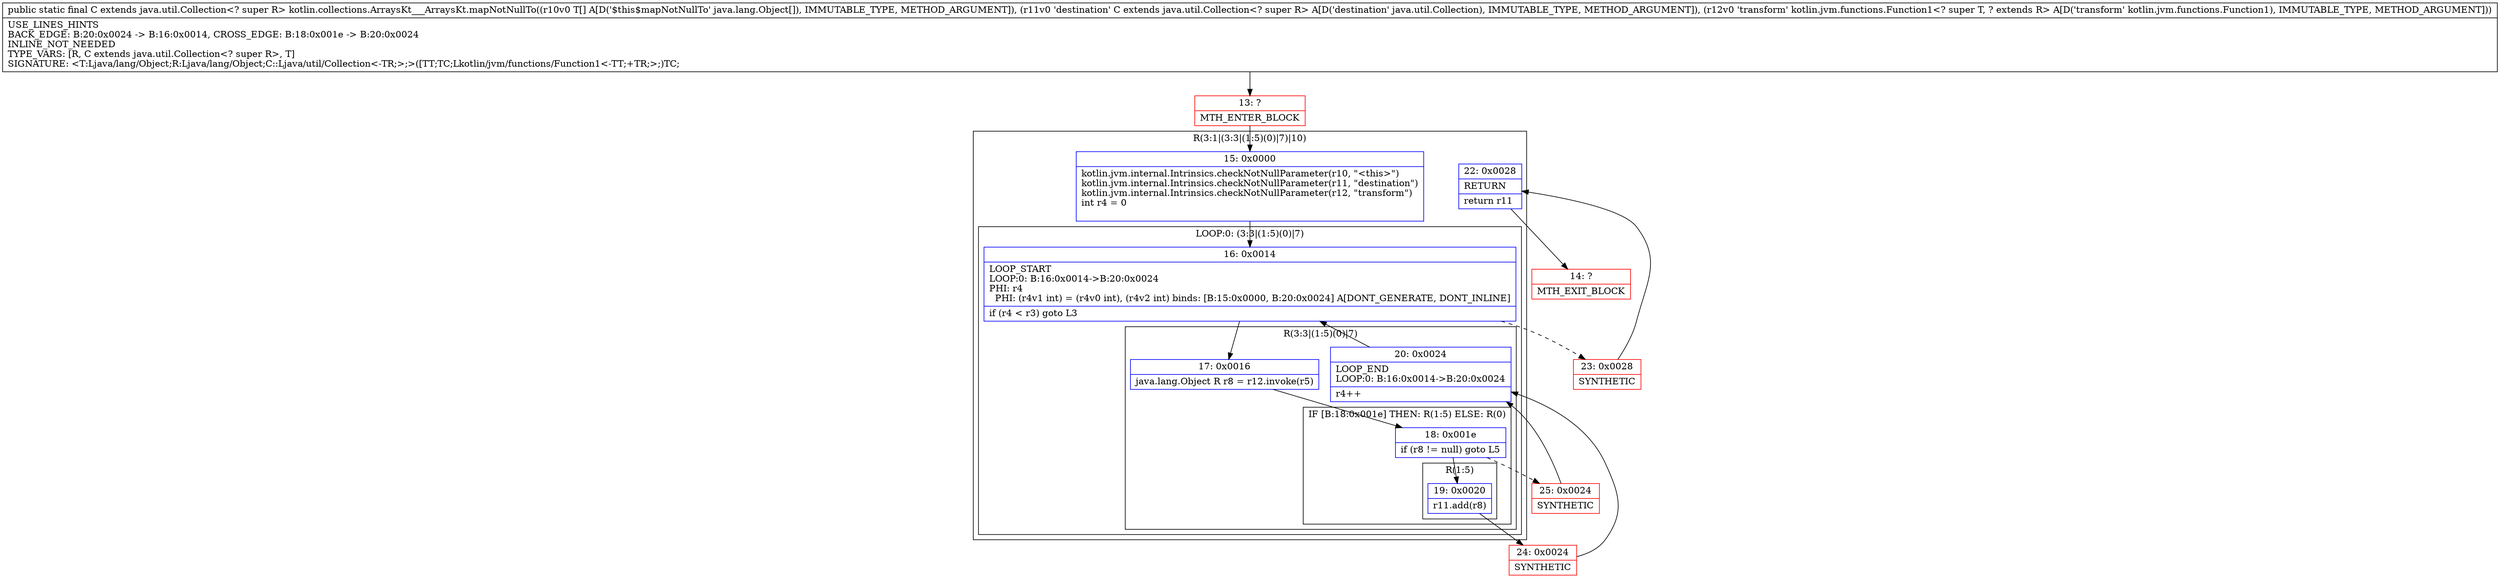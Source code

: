 digraph "CFG forkotlin.collections.ArraysKt___ArraysKt.mapNotNullTo([Ljava\/lang\/Object;Ljava\/util\/Collection;Lkotlin\/jvm\/functions\/Function1;)Ljava\/util\/Collection;" {
subgraph cluster_Region_1312422908 {
label = "R(3:1|(3:3|(1:5)(0)|7)|10)";
node [shape=record,color=blue];
Node_15 [shape=record,label="{15\:\ 0x0000|kotlin.jvm.internal.Intrinsics.checkNotNullParameter(r10, \"\<this\>\")\lkotlin.jvm.internal.Intrinsics.checkNotNullParameter(r11, \"destination\")\lkotlin.jvm.internal.Intrinsics.checkNotNullParameter(r12, \"transform\")\lint r4 = 0\l\l}"];
subgraph cluster_LoopRegion_1926728746 {
label = "LOOP:0: (3:3|(1:5)(0)|7)";
node [shape=record,color=blue];
Node_16 [shape=record,label="{16\:\ 0x0014|LOOP_START\lLOOP:0: B:16:0x0014\-\>B:20:0x0024\lPHI: r4 \l  PHI: (r4v1 int) = (r4v0 int), (r4v2 int) binds: [B:15:0x0000, B:20:0x0024] A[DONT_GENERATE, DONT_INLINE]\l|if (r4 \< r3) goto L3\l}"];
subgraph cluster_Region_1795705881 {
label = "R(3:3|(1:5)(0)|7)";
node [shape=record,color=blue];
Node_17 [shape=record,label="{17\:\ 0x0016|java.lang.Object R r8 = r12.invoke(r5)\l}"];
subgraph cluster_IfRegion_1617284667 {
label = "IF [B:18:0x001e] THEN: R(1:5) ELSE: R(0)";
node [shape=record,color=blue];
Node_18 [shape=record,label="{18\:\ 0x001e|if (r8 != null) goto L5\l}"];
subgraph cluster_Region_407430437 {
label = "R(1:5)";
node [shape=record,color=blue];
Node_19 [shape=record,label="{19\:\ 0x0020|r11.add(r8)\l}"];
}
subgraph cluster_Region_1352370360 {
label = "R(0)";
node [shape=record,color=blue];
}
}
Node_20 [shape=record,label="{20\:\ 0x0024|LOOP_END\lLOOP:0: B:16:0x0014\-\>B:20:0x0024\l|r4++\l}"];
}
}
Node_22 [shape=record,label="{22\:\ 0x0028|RETURN\l|return r11\l}"];
}
Node_13 [shape=record,color=red,label="{13\:\ ?|MTH_ENTER_BLOCK\l}"];
Node_24 [shape=record,color=red,label="{24\:\ 0x0024|SYNTHETIC\l}"];
Node_25 [shape=record,color=red,label="{25\:\ 0x0024|SYNTHETIC\l}"];
Node_23 [shape=record,color=red,label="{23\:\ 0x0028|SYNTHETIC\l}"];
Node_14 [shape=record,color=red,label="{14\:\ ?|MTH_EXIT_BLOCK\l}"];
MethodNode[shape=record,label="{public static final C extends java.util.Collection\<? super R\> kotlin.collections.ArraysKt___ArraysKt.mapNotNullTo((r10v0 T[] A[D('$this$mapNotNullTo' java.lang.Object[]), IMMUTABLE_TYPE, METHOD_ARGUMENT]), (r11v0 'destination' C extends java.util.Collection\<? super R\> A[D('destination' java.util.Collection), IMMUTABLE_TYPE, METHOD_ARGUMENT]), (r12v0 'transform' kotlin.jvm.functions.Function1\<? super T, ? extends R\> A[D('transform' kotlin.jvm.functions.Function1), IMMUTABLE_TYPE, METHOD_ARGUMENT]))  | USE_LINES_HINTS\lBACK_EDGE: B:20:0x0024 \-\> B:16:0x0014, CROSS_EDGE: B:18:0x001e \-\> B:20:0x0024\lINLINE_NOT_NEEDED\lTYPE_VARS: [R, C extends java.util.Collection\<? super R\>, T]\lSIGNATURE: \<T:Ljava\/lang\/Object;R:Ljava\/lang\/Object;C::Ljava\/util\/Collection\<\-TR;\>;\>([TT;TC;Lkotlin\/jvm\/functions\/Function1\<\-TT;+TR;\>;)TC;\l}"];
MethodNode -> Node_13;Node_15 -> Node_16;
Node_16 -> Node_17;
Node_16 -> Node_23[style=dashed];
Node_17 -> Node_18;
Node_18 -> Node_19;
Node_18 -> Node_25[style=dashed];
Node_19 -> Node_24;
Node_20 -> Node_16;
Node_22 -> Node_14;
Node_13 -> Node_15;
Node_24 -> Node_20;
Node_25 -> Node_20;
Node_23 -> Node_22;
}

